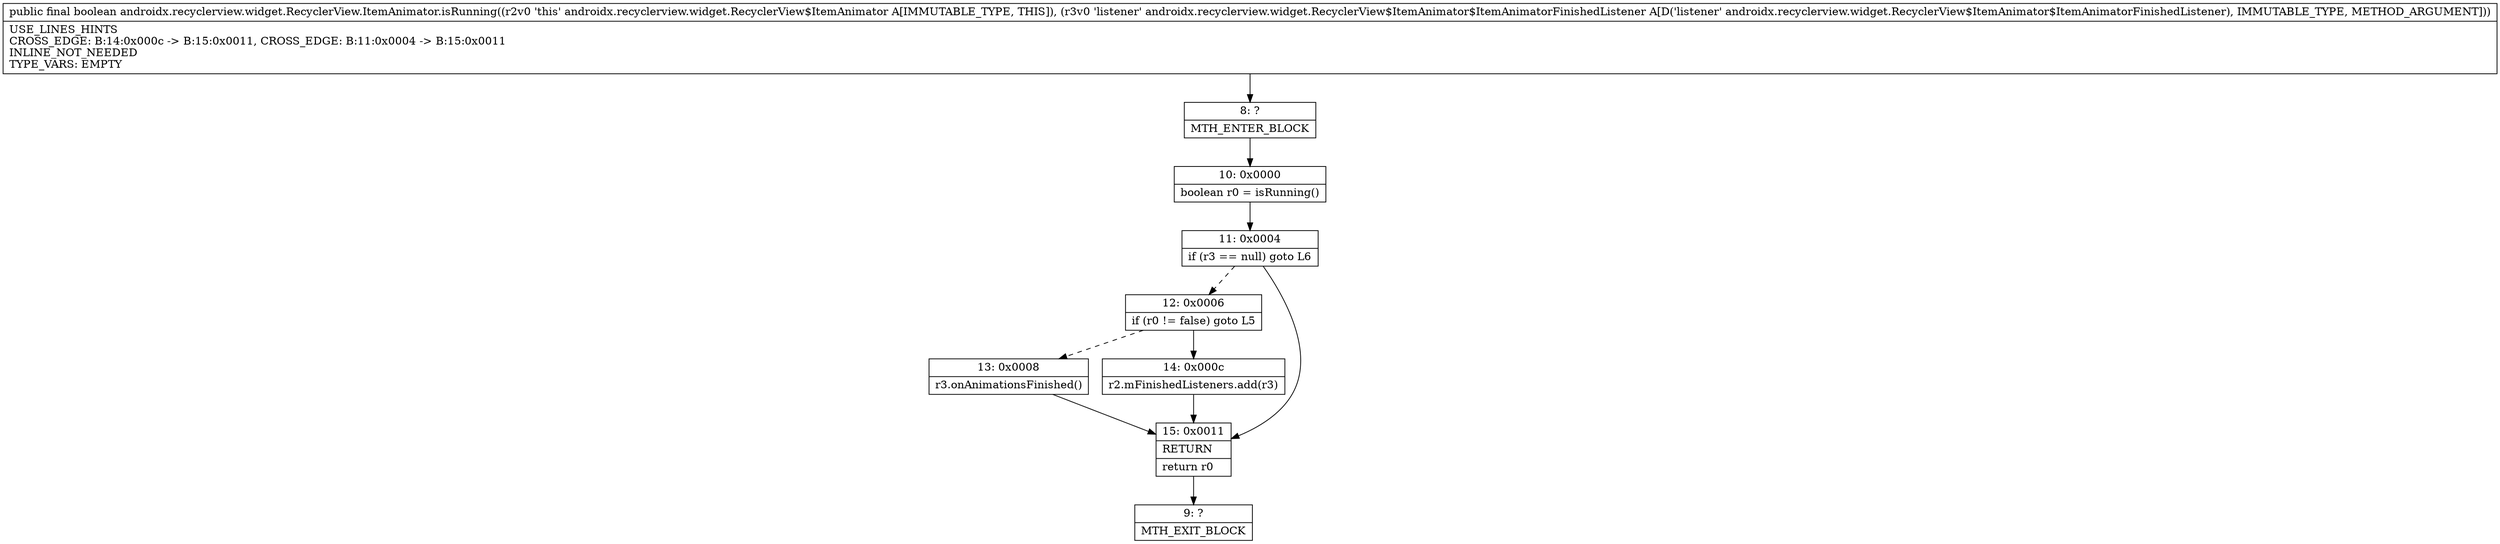digraph "CFG forandroidx.recyclerview.widget.RecyclerView.ItemAnimator.isRunning(Landroidx\/recyclerview\/widget\/RecyclerView$ItemAnimator$ItemAnimatorFinishedListener;)Z" {
Node_8 [shape=record,label="{8\:\ ?|MTH_ENTER_BLOCK\l}"];
Node_10 [shape=record,label="{10\:\ 0x0000|boolean r0 = isRunning()\l}"];
Node_11 [shape=record,label="{11\:\ 0x0004|if (r3 == null) goto L6\l}"];
Node_12 [shape=record,label="{12\:\ 0x0006|if (r0 != false) goto L5\l}"];
Node_13 [shape=record,label="{13\:\ 0x0008|r3.onAnimationsFinished()\l}"];
Node_14 [shape=record,label="{14\:\ 0x000c|r2.mFinishedListeners.add(r3)\l}"];
Node_15 [shape=record,label="{15\:\ 0x0011|RETURN\l|return r0\l}"];
Node_9 [shape=record,label="{9\:\ ?|MTH_EXIT_BLOCK\l}"];
MethodNode[shape=record,label="{public final boolean androidx.recyclerview.widget.RecyclerView.ItemAnimator.isRunning((r2v0 'this' androidx.recyclerview.widget.RecyclerView$ItemAnimator A[IMMUTABLE_TYPE, THIS]), (r3v0 'listener' androidx.recyclerview.widget.RecyclerView$ItemAnimator$ItemAnimatorFinishedListener A[D('listener' androidx.recyclerview.widget.RecyclerView$ItemAnimator$ItemAnimatorFinishedListener), IMMUTABLE_TYPE, METHOD_ARGUMENT]))  | USE_LINES_HINTS\lCROSS_EDGE: B:14:0x000c \-\> B:15:0x0011, CROSS_EDGE: B:11:0x0004 \-\> B:15:0x0011\lINLINE_NOT_NEEDED\lTYPE_VARS: EMPTY\l}"];
MethodNode -> Node_8;Node_8 -> Node_10;
Node_10 -> Node_11;
Node_11 -> Node_12[style=dashed];
Node_11 -> Node_15;
Node_12 -> Node_13[style=dashed];
Node_12 -> Node_14;
Node_13 -> Node_15;
Node_14 -> Node_15;
Node_15 -> Node_9;
}

